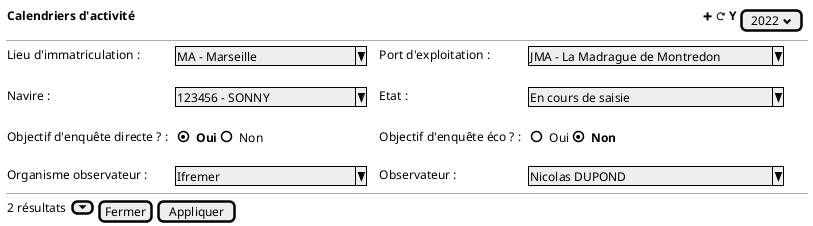 @startsalt
{

  {<b>Calendriers d'activité                                                                                                                                                                                      <&plus> <&reload> Y {[2022 <&chevron-bottom>]}}
   --

    {
        Lieu d'immatriculation : | . | ^ MA - Marseille       ^ | . | . | Port d'exploitation : | . | ^JMA - La Madrague de Montredon^
        .
        Navire : | . | ^ 123456 - SONNY       ^ | . | . | Etat : | . | ^En cours de saisie            ^
        .
        Objectif d'enquête directe ? :   | . |{ (X) <b>Oui | () Non}|  . | . | Objectif d'enquête éco ? :   | . | { () Oui | (X) <b>Non}
        .
        Organisme observateur :   | . |^ Ifremer              ^ |  . | . | Observateur :   | . | ^ Nicolas DUPOND               ^

    }

  --
  {2 résultats  {}[<&caret-bottom>] | [Fermer] | [Appliquer]}}
}
@endsalt
